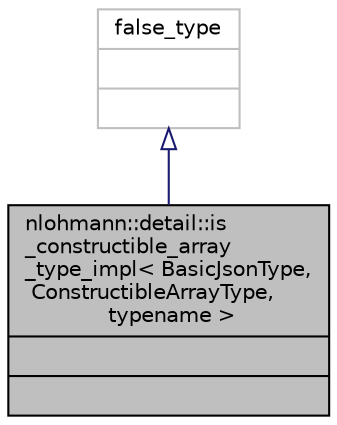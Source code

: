 digraph "nlohmann::detail::is_constructible_array_type_impl&lt; BasicJsonType, ConstructibleArrayType, typename &gt;"
{
 // INTERACTIVE_SVG=YES
 // LATEX_PDF_SIZE
  edge [fontname="Helvetica",fontsize="10",labelfontname="Helvetica",labelfontsize="10"];
  node [fontname="Helvetica",fontsize="10",shape=record];
  Node1 [label="{nlohmann::detail::is\l_constructible_array\l_type_impl\< BasicJsonType,\l ConstructibleArrayType,\l typename \>\n||}",height=0.2,width=0.4,color="black", fillcolor="grey75", style="filled", fontcolor="black",tooltip=" "];
  Node2 -> Node1 [dir="back",color="midnightblue",fontsize="10",style="solid",arrowtail="onormal",fontname="Helvetica"];
  Node2 [label="{false_type\n||}",height=0.2,width=0.4,color="grey75", fillcolor="white", style="filled",tooltip=" "];
}
